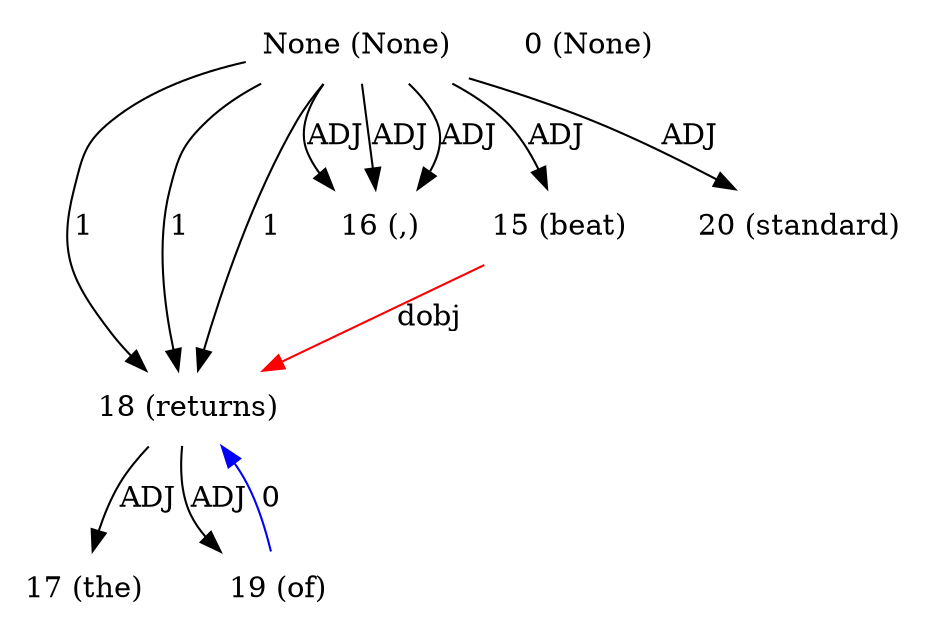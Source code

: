 digraph G{
edge [dir=forward]
node [shape=plaintext]

None [label="None (None)"]
None -> 18 [label="1"]
None -> 16 [label="ADJ"]
None [label="None (None)"]
None -> 18 [label="1"]
None -> 16 [label="ADJ"]
None [label="None (None)"]
None -> 18 [label="1"]
None -> 16 [label="ADJ"]
None [label="None (None)"]
None -> 15 [label="ADJ"]
None [label="None (None)"]
None -> 20 [label="ADJ"]
0 [label="0 (None)"]
15 [label="15 (beat)"]
16 [label="16 (,)"]
17 [label="17 (the)"]
18 [label="18 (returns)"]
18 -> 17 [label="ADJ"]
18 -> 19 [label="ADJ"]
15 -> 18 [label="dobj", color="red"]
19 [label="19 (of)"]
19 -> 18 [label="0", color="blue"]
20 [label="20 (standard)"]
}
